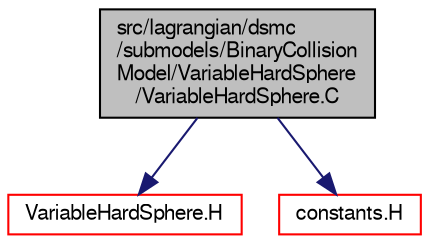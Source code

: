 digraph "src/lagrangian/dsmc/submodels/BinaryCollisionModel/VariableHardSphere/VariableHardSphere.C"
{
  bgcolor="transparent";
  edge [fontname="FreeSans",fontsize="10",labelfontname="FreeSans",labelfontsize="10"];
  node [fontname="FreeSans",fontsize="10",shape=record];
  Node0 [label="src/lagrangian/dsmc\l/submodels/BinaryCollision\lModel/VariableHardSphere\l/VariableHardSphere.C",height=0.2,width=0.4,color="black", fillcolor="grey75", style="filled", fontcolor="black"];
  Node0 -> Node1 [color="midnightblue",fontsize="10",style="solid",fontname="FreeSans"];
  Node1 [label="VariableHardSphere.H",height=0.2,width=0.4,color="red",URL="$a05087.html"];
  Node0 -> Node87 [color="midnightblue",fontsize="10",style="solid",fontname="FreeSans"];
  Node87 [label="constants.H",height=0.2,width=0.4,color="red",URL="$a10217.html"];
}
